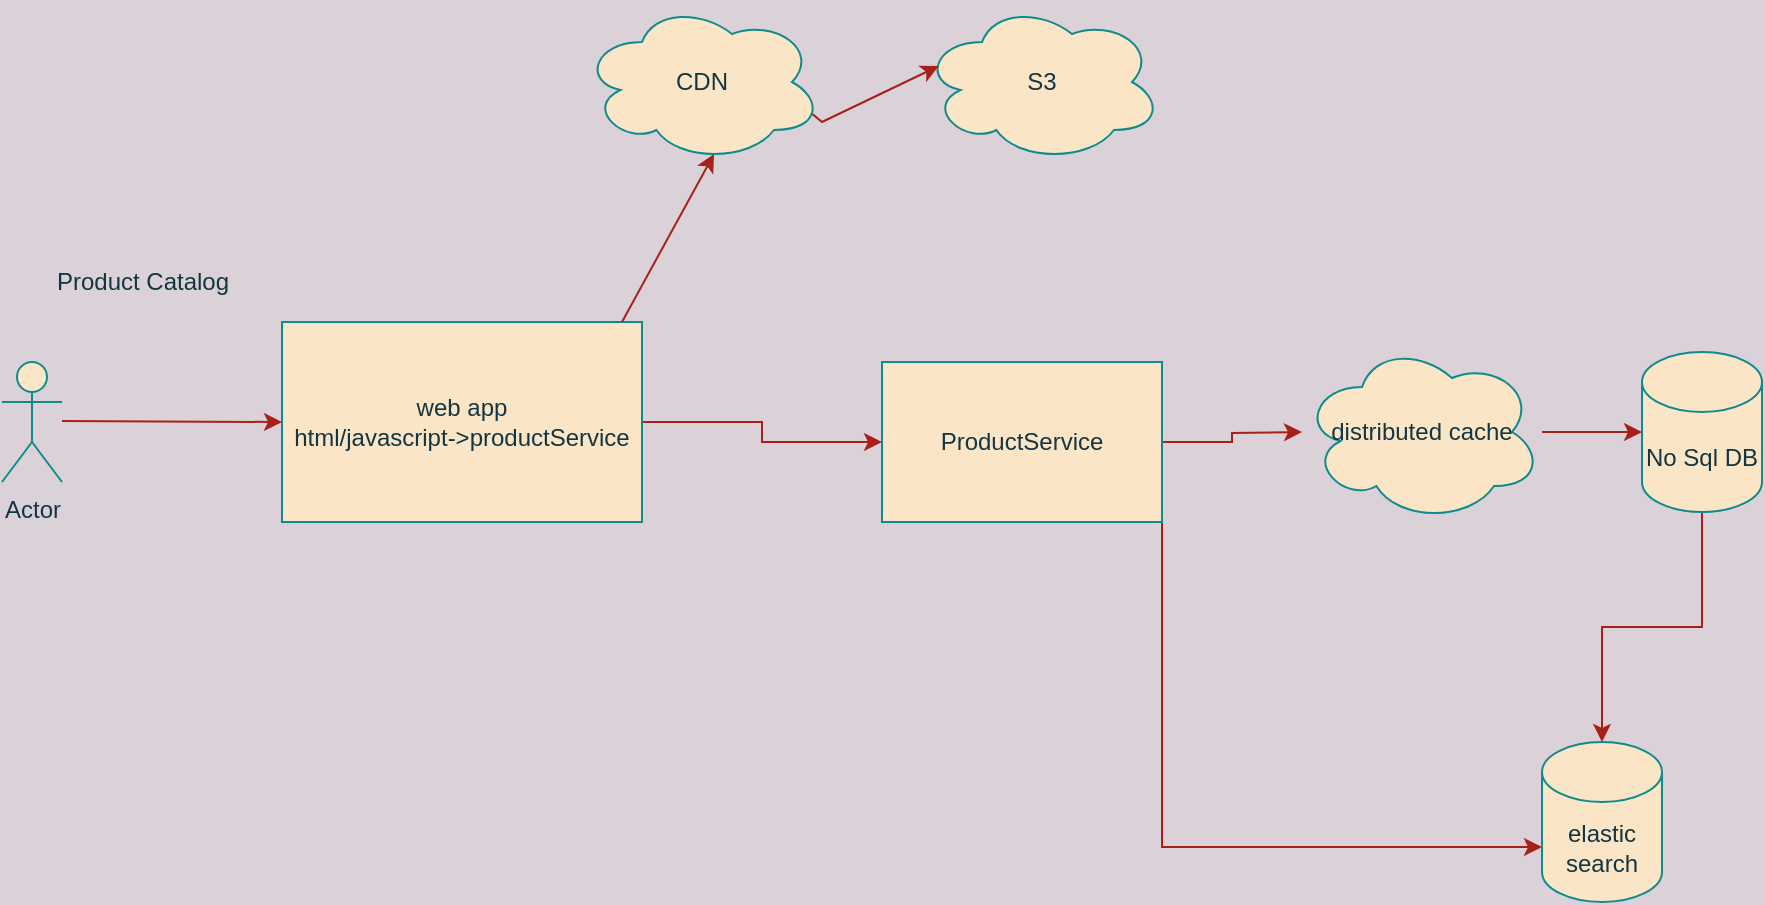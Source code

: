 <mxfile version="16.4.8" type="github">
  <diagram id="aijwR3GjM8ESbRPVELiO" name="Page-1">
    <mxGraphModel dx="1038" dy="1743" grid="1" gridSize="10" guides="1" tooltips="1" connect="1" arrows="1" fold="1" page="1" pageScale="1" pageWidth="850" pageHeight="1100" background="#DAD2D8" math="0" shadow="0">
      <root>
        <mxCell id="0" />
        <mxCell id="1" parent="0" />
        <mxCell id="VNc9tmtruzd9hnjmCU_e-8" value="" style="edgeStyle=orthogonalEdgeStyle;rounded=0;orthogonalLoop=1;jettySize=auto;html=1;labelBackgroundColor=#DAD2D8;strokeColor=#A8201A;fontColor=#143642;" edge="1" parent="1" source="VNc9tmtruzd9hnjmCU_e-1" target="VNc9tmtruzd9hnjmCU_e-7">
          <mxGeometry relative="1" as="geometry" />
        </mxCell>
        <mxCell id="VNc9tmtruzd9hnjmCU_e-1" value="web app&lt;br&gt;html/javascript-&amp;gt;productService" style="rounded=0;whiteSpace=wrap;html=1;fillColor=#FAE5C7;strokeColor=#0F8B8D;fontColor=#143642;" vertex="1" parent="1">
          <mxGeometry x="150" y="40" width="180" height="100" as="geometry" />
        </mxCell>
        <mxCell id="VNc9tmtruzd9hnjmCU_e-2" value="Product Catalog" style="text;html=1;align=center;verticalAlign=middle;resizable=0;points=[];autosize=1;strokeColor=none;fillColor=none;fontColor=#143642;" vertex="1" parent="1">
          <mxGeometry x="30" y="10" width="100" height="20" as="geometry" />
        </mxCell>
        <mxCell id="VNc9tmtruzd9hnjmCU_e-3" value="Actor" style="shape=umlActor;verticalLabelPosition=bottom;verticalAlign=top;html=1;outlineConnect=0;fillColor=#FAE5C7;strokeColor=#0F8B8D;fontColor=#143642;" vertex="1" parent="1">
          <mxGeometry x="10" y="60" width="30" height="60" as="geometry" />
        </mxCell>
        <mxCell id="VNc9tmtruzd9hnjmCU_e-4" value="" style="endArrow=classic;html=1;rounded=0;labelBackgroundColor=#DAD2D8;strokeColor=#A8201A;fontColor=#143642;" edge="1" parent="1">
          <mxGeometry relative="1" as="geometry">
            <mxPoint x="40" y="89.5" as="sourcePoint" />
            <mxPoint x="150" y="90" as="targetPoint" />
          </mxGeometry>
        </mxCell>
        <mxCell id="VNc9tmtruzd9hnjmCU_e-10" value="" style="edgeStyle=orthogonalEdgeStyle;rounded=0;orthogonalLoop=1;jettySize=auto;html=1;labelBackgroundColor=#DAD2D8;strokeColor=#A8201A;fontColor=#143642;" edge="1" parent="1" source="VNc9tmtruzd9hnjmCU_e-7">
          <mxGeometry relative="1" as="geometry">
            <mxPoint x="660" y="95" as="targetPoint" />
          </mxGeometry>
        </mxCell>
        <mxCell id="VNc9tmtruzd9hnjmCU_e-33" style="edgeStyle=orthogonalEdgeStyle;rounded=0;orthogonalLoop=1;jettySize=auto;html=1;entryX=0;entryY=0;entryDx=0;entryDy=52.5;entryPerimeter=0;labelBackgroundColor=#DAD2D8;strokeColor=#A8201A;fontColor=#143642;" edge="1" parent="1" source="VNc9tmtruzd9hnjmCU_e-7" target="VNc9tmtruzd9hnjmCU_e-29">
          <mxGeometry relative="1" as="geometry">
            <Array as="points">
              <mxPoint x="590" y="303" />
            </Array>
          </mxGeometry>
        </mxCell>
        <mxCell id="VNc9tmtruzd9hnjmCU_e-7" value="ProductService" style="whiteSpace=wrap;html=1;rounded=0;fillColor=#FAE5C7;strokeColor=#0F8B8D;fontColor=#143642;" vertex="1" parent="1">
          <mxGeometry x="450" y="60" width="140" height="80" as="geometry" />
        </mxCell>
        <mxCell id="VNc9tmtruzd9hnjmCU_e-30" value="" style="edgeStyle=orthogonalEdgeStyle;rounded=0;orthogonalLoop=1;jettySize=auto;html=1;labelBackgroundColor=#DAD2D8;strokeColor=#A8201A;fontColor=#143642;" edge="1" parent="1" source="VNc9tmtruzd9hnjmCU_e-11" target="VNc9tmtruzd9hnjmCU_e-29">
          <mxGeometry relative="1" as="geometry" />
        </mxCell>
        <mxCell id="VNc9tmtruzd9hnjmCU_e-11" value="No Sql DB" style="shape=cylinder3;whiteSpace=wrap;html=1;boundedLbl=1;backgroundOutline=1;size=15;fillColor=#FAE5C7;strokeColor=#0F8B8D;fontColor=#143642;" vertex="1" parent="1">
          <mxGeometry x="830" y="55" width="60" height="80" as="geometry" />
        </mxCell>
        <mxCell id="VNc9tmtruzd9hnjmCU_e-13" value="S3" style="ellipse;shape=cloud;whiteSpace=wrap;html=1;fillColor=#FAE5C7;strokeColor=#0F8B8D;fontColor=#143642;" vertex="1" parent="1">
          <mxGeometry x="470" y="-120" width="120" height="80" as="geometry" />
        </mxCell>
        <mxCell id="VNc9tmtruzd9hnjmCU_e-15" value="" style="endArrow=classic;html=1;rounded=0;entryX=0.55;entryY=0.95;entryDx=0;entryDy=0;entryPerimeter=0;labelBackgroundColor=#DAD2D8;strokeColor=#A8201A;fontColor=#143642;" edge="1" parent="1" target="VNc9tmtruzd9hnjmCU_e-19">
          <mxGeometry width="50" height="50" relative="1" as="geometry">
            <mxPoint x="320" y="40" as="sourcePoint" />
            <mxPoint x="370" y="-10" as="targetPoint" />
          </mxGeometry>
        </mxCell>
        <mxCell id="VNc9tmtruzd9hnjmCU_e-18" value="" style="endArrow=classic;html=1;rounded=0;exitX=0.96;exitY=0.7;exitDx=0;exitDy=0;exitPerimeter=0;entryX=0.07;entryY=0.4;entryDx=0;entryDy=0;entryPerimeter=0;labelBackgroundColor=#DAD2D8;strokeColor=#A8201A;fontColor=#143642;" edge="1" parent="1" source="VNc9tmtruzd9hnjmCU_e-19" target="VNc9tmtruzd9hnjmCU_e-13">
          <mxGeometry width="50" height="50" relative="1" as="geometry">
            <mxPoint x="520" y="50" as="sourcePoint" />
            <mxPoint x="550" as="targetPoint" />
            <Array as="points">
              <mxPoint x="420" y="-60" />
            </Array>
          </mxGeometry>
        </mxCell>
        <mxCell id="VNc9tmtruzd9hnjmCU_e-19" value="CDN" style="ellipse;shape=cloud;whiteSpace=wrap;html=1;fillColor=#FAE5C7;strokeColor=#0F8B8D;fontColor=#143642;" vertex="1" parent="1">
          <mxGeometry x="300" y="-120" width="120" height="80" as="geometry" />
        </mxCell>
        <mxCell id="VNc9tmtruzd9hnjmCU_e-27" style="edgeStyle=orthogonalEdgeStyle;rounded=0;orthogonalLoop=1;jettySize=auto;html=1;entryX=0;entryY=0.5;entryDx=0;entryDy=0;entryPerimeter=0;labelBackgroundColor=#DAD2D8;strokeColor=#A8201A;fontColor=#143642;" edge="1" parent="1" source="VNc9tmtruzd9hnjmCU_e-25" target="VNc9tmtruzd9hnjmCU_e-11">
          <mxGeometry relative="1" as="geometry" />
        </mxCell>
        <mxCell id="VNc9tmtruzd9hnjmCU_e-25" value="distributed cache&lt;br&gt;" style="ellipse;shape=cloud;whiteSpace=wrap;html=1;fillColor=#FAE5C7;strokeColor=#0F8B8D;fontColor=#143642;" vertex="1" parent="1">
          <mxGeometry x="660" y="50" width="120" height="90" as="geometry" />
        </mxCell>
        <mxCell id="VNc9tmtruzd9hnjmCU_e-29" value="elastic search" style="shape=cylinder3;whiteSpace=wrap;html=1;boundedLbl=1;backgroundOutline=1;size=15;fillColor=#FAE5C7;strokeColor=#0F8B8D;fontColor=#143642;" vertex="1" parent="1">
          <mxGeometry x="780" y="250" width="60" height="80" as="geometry" />
        </mxCell>
      </root>
    </mxGraphModel>
  </diagram>
</mxfile>
